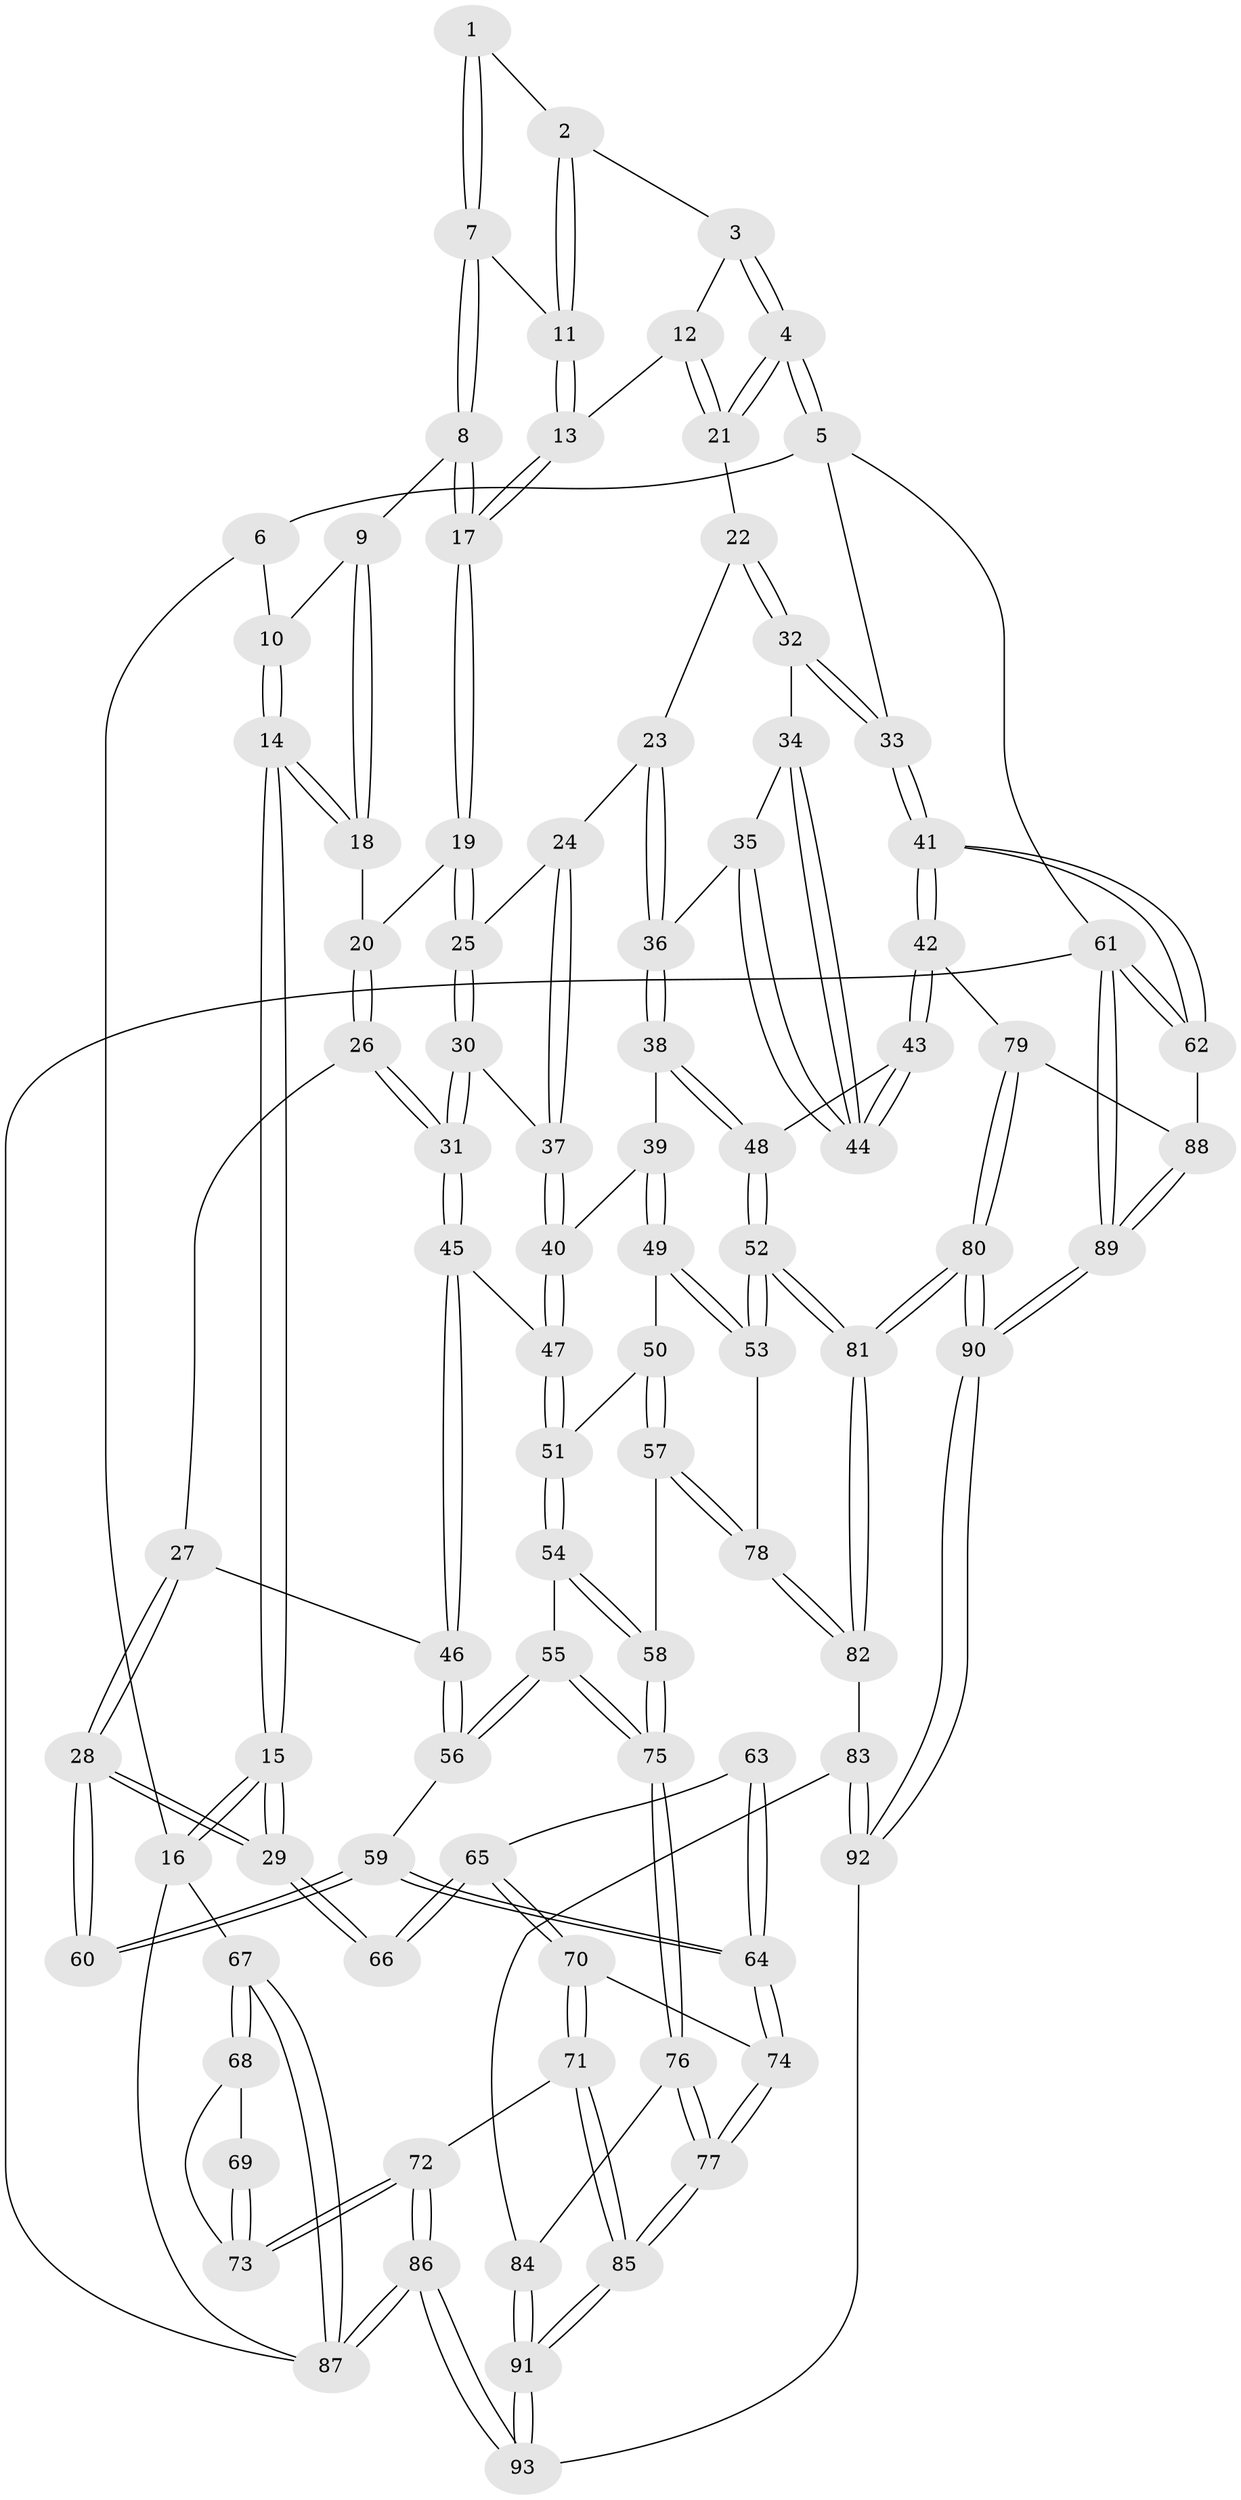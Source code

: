 // Generated by graph-tools (version 1.1) at 2025/17/03/09/25 04:17:07]
// undirected, 93 vertices, 229 edges
graph export_dot {
graph [start="1"]
  node [color=gray90,style=filled];
  1 [pos="+0.4519760186110412+0"];
  2 [pos="+0.7525893882632381+0"];
  3 [pos="+0.7690755240392269+0"];
  4 [pos="+1+0"];
  5 [pos="+1+0"];
  6 [pos="+0.13349294425266778+0"];
  7 [pos="+0.44752939001674086+0.10526057901316692"];
  8 [pos="+0.44612353747117445+0.11189956327093524"];
  9 [pos="+0.39431882029830806+0.12589659912536466"];
  10 [pos="+0.19776033203946008+0.034729955060455744"];
  11 [pos="+0.6663041898772933+0.005084632568271691"];
  12 [pos="+0.7503990662267322+0.2579780684245394"];
  13 [pos="+0.5989239271491367+0.24400741896384257"];
  14 [pos="+0.12152474094655377+0.2907471939618484"];
  15 [pos="+0.002433656007585905+0.4133240328760185"];
  16 [pos="+0+0.4212355269033427"];
  17 [pos="+0.5784324490421545+0.25146645141199425"];
  18 [pos="+0.30401279783073765+0.25262882898061123"];
  19 [pos="+0.5749022738759785+0.257817776717968"];
  20 [pos="+0.424170768274077+0.3283224721720909"];
  21 [pos="+0.8092954130754179+0.28309217448772905"];
  22 [pos="+0.8401156024507813+0.3644994198825128"];
  23 [pos="+0.7765068233065454+0.46769294095826486"];
  24 [pos="+0.7045767282340549+0.4883790259091782"];
  25 [pos="+0.5809385863849137+0.3487168094333202"];
  26 [pos="+0.39126323592618584+0.41931910614168294"];
  27 [pos="+0.26871638576962614+0.46822678927597106"];
  28 [pos="+0.029286161815614713+0.4219806469152102"];
  29 [pos="+0.003751370544589299+0.41406459823288255"];
  30 [pos="+0.5214855308563542+0.4923024201933542"];
  31 [pos="+0.4997883856704815+0.5085409516795131"];
  32 [pos="+1+0.43571687262383624"];
  33 [pos="+1+0.43169329804856754"];
  34 [pos="+0.9922094822327079+0.47935260945573027"];
  35 [pos="+0.8364666159015837+0.5484155115160675"];
  36 [pos="+0.796760567830307+0.5123122715628956"];
  37 [pos="+0.6760884126091409+0.5184507764692705"];
  38 [pos="+0.7657437563987194+0.6175669987334667"];
  39 [pos="+0.6662969159317524+0.59905996394485"];
  40 [pos="+0.6628029337259872+0.591769148302353"];
  41 [pos="+1+0.7360208782573999"];
  42 [pos="+0.9267736559321289+0.714664221129994"];
  43 [pos="+0.8978609540156918+0.6710858695235737"];
  44 [pos="+0.8955163871707205+0.6269073330034739"];
  45 [pos="+0.49348066000728463+0.538318734063345"];
  46 [pos="+0.37722889291301287+0.6059545514164736"];
  47 [pos="+0.5386011325471961+0.6071281756248634"];
  48 [pos="+0.7867163095756228+0.6564600921846002"];
  49 [pos="+0.6679586892043388+0.6986766378006968"];
  50 [pos="+0.5969131605092229+0.6657804714796692"];
  51 [pos="+0.538101139549411+0.6159634272883711"];
  52 [pos="+0.6853348448498859+0.7448038931223676"];
  53 [pos="+0.6809331477412578+0.7414835478814045"];
  54 [pos="+0.502442207754657+0.7125420340148333"];
  55 [pos="+0.4059610827268548+0.7020082711159322"];
  56 [pos="+0.3645342300630513+0.6714105664261507"];
  57 [pos="+0.5276047644778205+0.7416082861942159"];
  58 [pos="+0.514858490106192+0.7279904306106015"];
  59 [pos="+0.3499407167551325+0.6779733274295062"];
  60 [pos="+0.22876020657106622+0.5994253273360857"];
  61 [pos="+1+1"];
  62 [pos="+1+0.8029579726611624"];
  63 [pos="+0.25473896326555096+0.6835537506207849"];
  64 [pos="+0.3280347791555902+0.6961256831011032"];
  65 [pos="+0.1836788568364974+0.6871203802309283"];
  66 [pos="+0.16365360671904017+0.6670672106576044"];
  67 [pos="+0+0.7499891689039776"];
  68 [pos="+0+0.7870498850381855"];
  69 [pos="+0.13483698193754176+0.7299145618474565"];
  70 [pos="+0.21299108232706596+0.8044489426897223"];
  71 [pos="+0.17976524402099692+0.8364161014743756"];
  72 [pos="+0.16508866350384305+0.8442585959042381"];
  73 [pos="+0.15121146102278596+0.8381161625372251"];
  74 [pos="+0.28002814072417037+0.7892105232701779"];
  75 [pos="+0.40802124813089025+0.8287531865337903"];
  76 [pos="+0.40694370889125425+0.8431849758287155"];
  77 [pos="+0.3628288283801481+0.8680683754441052"];
  78 [pos="+0.5387036905004169+0.7553791919712926"];
  79 [pos="+0.844376537292811+0.8233909685930828"];
  80 [pos="+0.7535952552212596+0.877644963362581"];
  81 [pos="+0.7521584372425422+0.8760298561149934"];
  82 [pos="+0.521117565064265+0.8463629004511709"];
  83 [pos="+0.5083604335596176+0.8612487628174912"];
  84 [pos="+0.5064422074861421+0.8611576545368422"];
  85 [pos="+0.3405066153178881+0.9536168522563317"];
  86 [pos="+0.12317705943714852+1"];
  87 [pos="+0+1"];
  88 [pos="+0.953440458597804+0.8921203404669896"];
  89 [pos="+0.9091437917404667+1"];
  90 [pos="+0.7300665065290439+1"];
  91 [pos="+0.34130951067508863+1"];
  92 [pos="+0.5898913226125378+1"];
  93 [pos="+0.3281921542734406+1"];
  1 -- 2;
  1 -- 7;
  1 -- 7;
  2 -- 3;
  2 -- 11;
  2 -- 11;
  3 -- 4;
  3 -- 4;
  3 -- 12;
  4 -- 5;
  4 -- 5;
  4 -- 21;
  4 -- 21;
  5 -- 6;
  5 -- 33;
  5 -- 61;
  6 -- 10;
  6 -- 16;
  7 -- 8;
  7 -- 8;
  7 -- 11;
  8 -- 9;
  8 -- 17;
  8 -- 17;
  9 -- 10;
  9 -- 18;
  9 -- 18;
  10 -- 14;
  10 -- 14;
  11 -- 13;
  11 -- 13;
  12 -- 13;
  12 -- 21;
  12 -- 21;
  13 -- 17;
  13 -- 17;
  14 -- 15;
  14 -- 15;
  14 -- 18;
  14 -- 18;
  15 -- 16;
  15 -- 16;
  15 -- 29;
  15 -- 29;
  16 -- 67;
  16 -- 87;
  17 -- 19;
  17 -- 19;
  18 -- 20;
  19 -- 20;
  19 -- 25;
  19 -- 25;
  20 -- 26;
  20 -- 26;
  21 -- 22;
  22 -- 23;
  22 -- 32;
  22 -- 32;
  23 -- 24;
  23 -- 36;
  23 -- 36;
  24 -- 25;
  24 -- 37;
  24 -- 37;
  25 -- 30;
  25 -- 30;
  26 -- 27;
  26 -- 31;
  26 -- 31;
  27 -- 28;
  27 -- 28;
  27 -- 46;
  28 -- 29;
  28 -- 29;
  28 -- 60;
  28 -- 60;
  29 -- 66;
  29 -- 66;
  30 -- 31;
  30 -- 31;
  30 -- 37;
  31 -- 45;
  31 -- 45;
  32 -- 33;
  32 -- 33;
  32 -- 34;
  33 -- 41;
  33 -- 41;
  34 -- 35;
  34 -- 44;
  34 -- 44;
  35 -- 36;
  35 -- 44;
  35 -- 44;
  36 -- 38;
  36 -- 38;
  37 -- 40;
  37 -- 40;
  38 -- 39;
  38 -- 48;
  38 -- 48;
  39 -- 40;
  39 -- 49;
  39 -- 49;
  40 -- 47;
  40 -- 47;
  41 -- 42;
  41 -- 42;
  41 -- 62;
  41 -- 62;
  42 -- 43;
  42 -- 43;
  42 -- 79;
  43 -- 44;
  43 -- 44;
  43 -- 48;
  45 -- 46;
  45 -- 46;
  45 -- 47;
  46 -- 56;
  46 -- 56;
  47 -- 51;
  47 -- 51;
  48 -- 52;
  48 -- 52;
  49 -- 50;
  49 -- 53;
  49 -- 53;
  50 -- 51;
  50 -- 57;
  50 -- 57;
  51 -- 54;
  51 -- 54;
  52 -- 53;
  52 -- 53;
  52 -- 81;
  52 -- 81;
  53 -- 78;
  54 -- 55;
  54 -- 58;
  54 -- 58;
  55 -- 56;
  55 -- 56;
  55 -- 75;
  55 -- 75;
  56 -- 59;
  57 -- 58;
  57 -- 78;
  57 -- 78;
  58 -- 75;
  58 -- 75;
  59 -- 60;
  59 -- 60;
  59 -- 64;
  59 -- 64;
  61 -- 62;
  61 -- 62;
  61 -- 89;
  61 -- 89;
  61 -- 87;
  62 -- 88;
  63 -- 64;
  63 -- 64;
  63 -- 65;
  64 -- 74;
  64 -- 74;
  65 -- 66;
  65 -- 66;
  65 -- 70;
  65 -- 70;
  67 -- 68;
  67 -- 68;
  67 -- 87;
  67 -- 87;
  68 -- 69;
  68 -- 73;
  69 -- 73;
  69 -- 73;
  70 -- 71;
  70 -- 71;
  70 -- 74;
  71 -- 72;
  71 -- 85;
  71 -- 85;
  72 -- 73;
  72 -- 73;
  72 -- 86;
  72 -- 86;
  74 -- 77;
  74 -- 77;
  75 -- 76;
  75 -- 76;
  76 -- 77;
  76 -- 77;
  76 -- 84;
  77 -- 85;
  77 -- 85;
  78 -- 82;
  78 -- 82;
  79 -- 80;
  79 -- 80;
  79 -- 88;
  80 -- 81;
  80 -- 81;
  80 -- 90;
  80 -- 90;
  81 -- 82;
  81 -- 82;
  82 -- 83;
  83 -- 84;
  83 -- 92;
  83 -- 92;
  84 -- 91;
  84 -- 91;
  85 -- 91;
  85 -- 91;
  86 -- 87;
  86 -- 87;
  86 -- 93;
  86 -- 93;
  88 -- 89;
  88 -- 89;
  89 -- 90;
  89 -- 90;
  90 -- 92;
  90 -- 92;
  91 -- 93;
  91 -- 93;
  92 -- 93;
}
